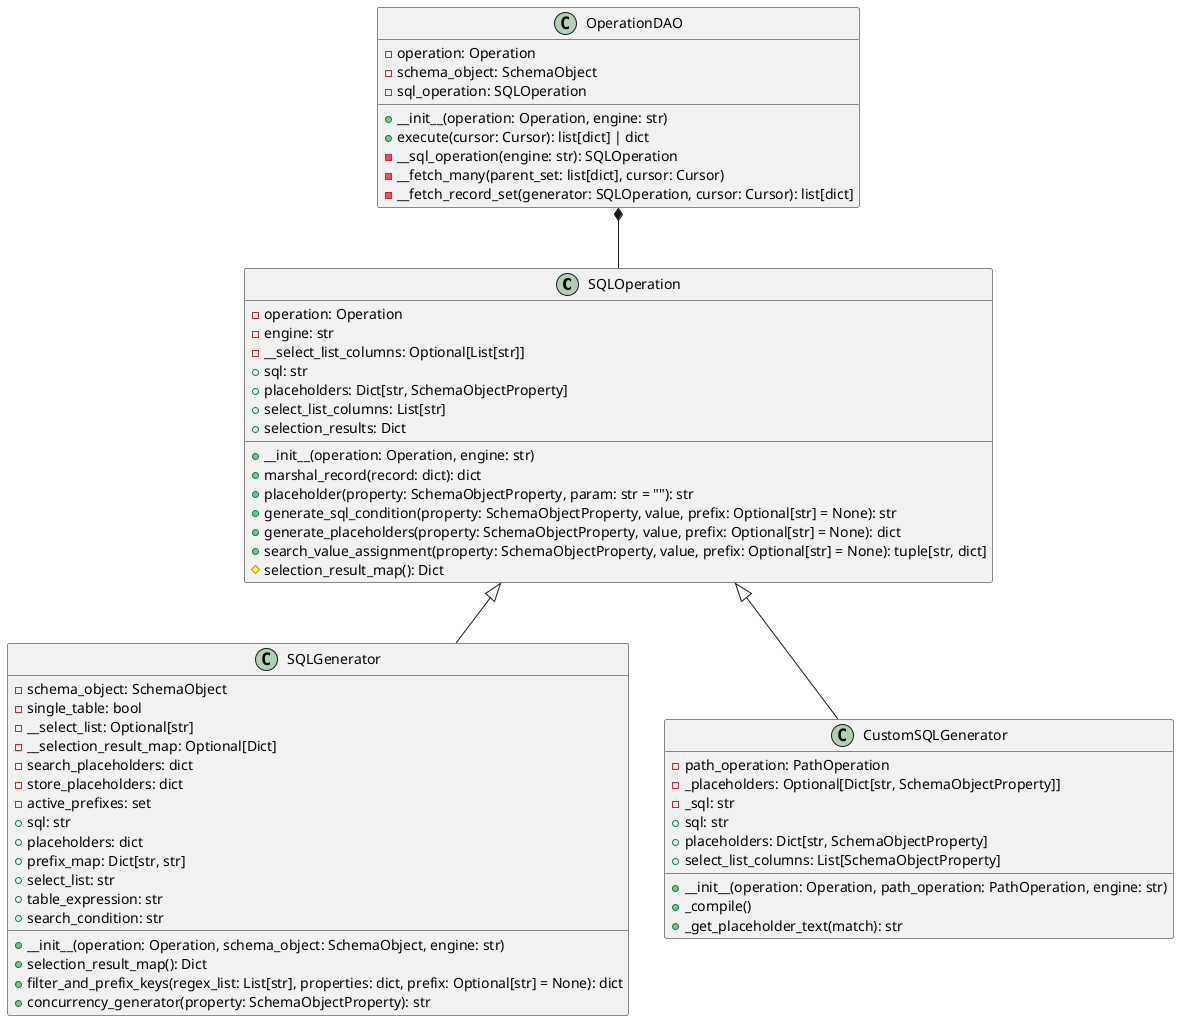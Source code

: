 @startuml

class SQLOperation {
    -operation: Operation
    -engine: str
    -__select_list_columns: Optional[List[str]]
    +__init__(operation: Operation, engine: str)
    +sql: str
    +placeholders: Dict[str, SchemaObjectProperty]
    +select_list_columns: List[str]
    +marshal_record(record: dict): dict
    +placeholder(property: SchemaObjectProperty, param: str = ""): str
    +generate_sql_condition(property: SchemaObjectProperty, value, prefix: Optional[str] = None): str
    +generate_placeholders(property: SchemaObjectProperty, value, prefix: Optional[str] = None): dict
    +search_value_assignment(property: SchemaObjectProperty, value, prefix: Optional[str] = None): tuple[str, dict]
    +selection_results: Dict
    #selection_result_map(): Dict
}

class SQLGenerator {
    -schema_object: SchemaObject
    -single_table: bool
    -__select_list: Optional[str]
    -__selection_result_map: Optional[Dict]
    -search_placeholders: dict
    -store_placeholders: dict
    -active_prefixes: set
    +__init__(operation: Operation, schema_object: SchemaObject, engine: str)
    +sql: str
    +placeholders: dict
    +prefix_map: Dict[str, str]
    +select_list: str
    +table_expression: str
    +search_condition: str
    +selection_result_map(): Dict
    +filter_and_prefix_keys(regex_list: List[str], properties: dict, prefix: Optional[str] = None): dict
    +concurrency_generator(property: SchemaObjectProperty): str
}

class CustomSQLGenerator {
    -path_operation: PathOperation
    -_placeholders: Optional[Dict[str, SchemaObjectProperty]]
    -_sql: str
    +__init__(operation: Operation, path_operation: PathOperation, engine: str)
    +sql: str
    +placeholders: Dict[str, SchemaObjectProperty]
    +select_list_columns: List[SchemaObjectProperty]
    +_compile()
    +_get_placeholder_text(match): str
}

class OperationDAO {
    -operation: Operation
    -schema_object: SchemaObject
    -sql_operation: SQLOperation
    +__init__(operation: Operation, engine: str)
    +execute(cursor: Cursor): list[dict] | dict
    -__sql_operation(engine: str): SQLOperation
    -__fetch_many(parent_set: list[dict], cursor: Cursor)
    -__fetch_record_set(generator: SQLOperation, cursor: Cursor): list[dict]
}

SQLOperation <|-- SQLGenerator
SQLOperation <|-- CustomSQLGenerator
OperationDAO *-- SQLOperation

@enduml
